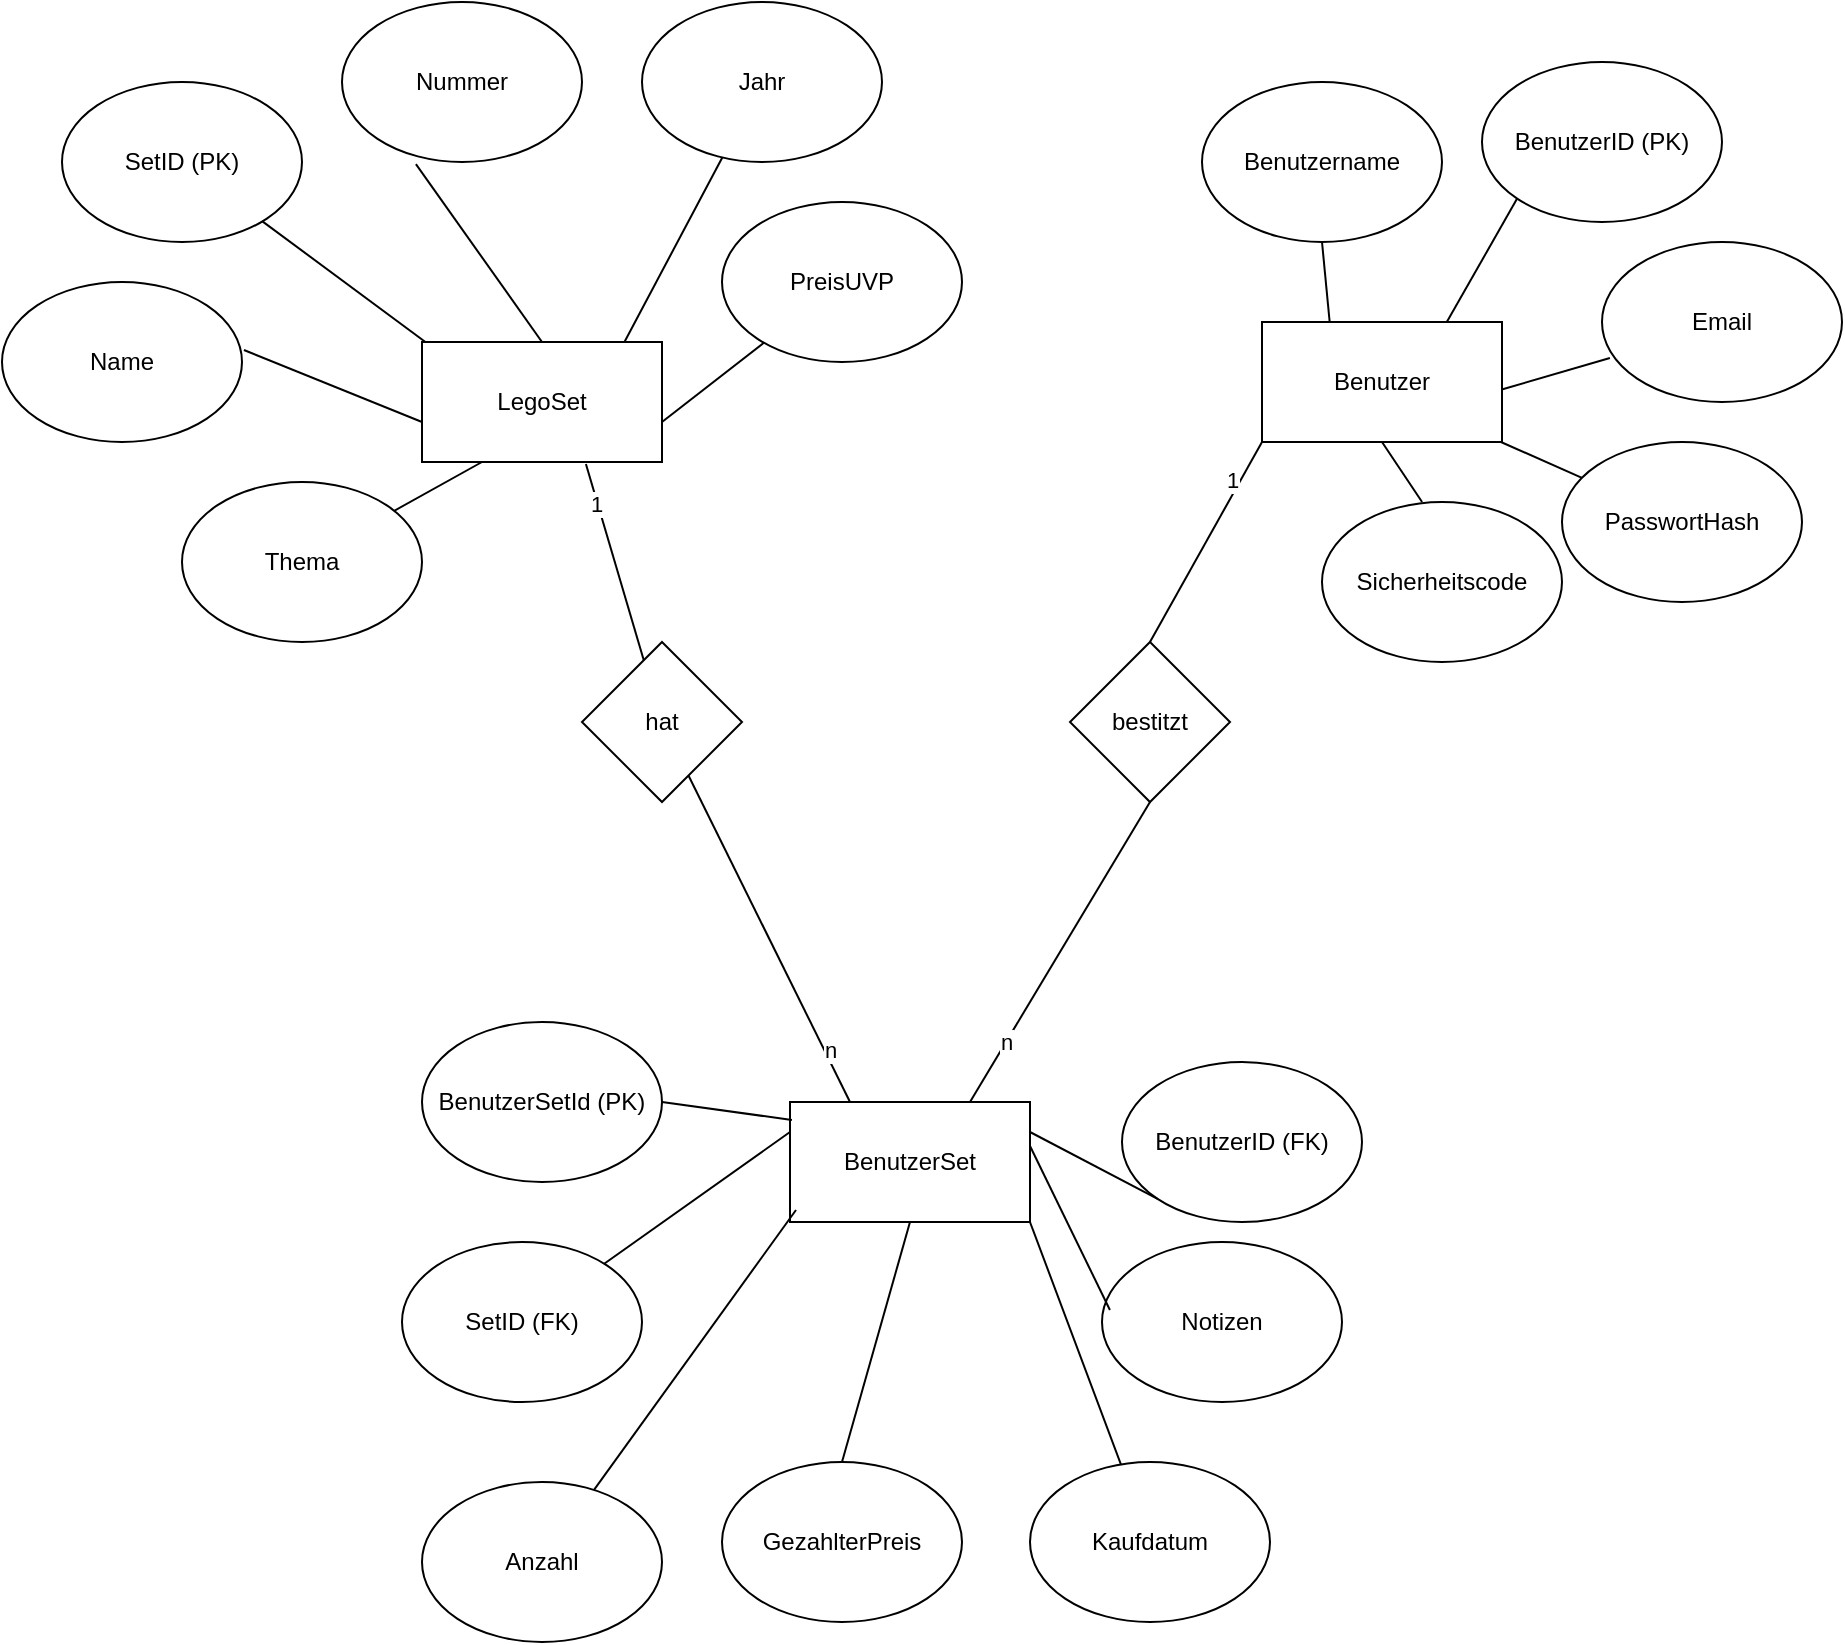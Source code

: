 <mxfile version="27.0.2">
  <diagram name="Seite-1" id="LVmg8ru63Gw0R0ZR-QOf">
    <mxGraphModel dx="2893" dy="1201" grid="1" gridSize="10" guides="1" tooltips="1" connect="1" arrows="1" fold="1" page="1" pageScale="1" pageWidth="827" pageHeight="1169" math="0" shadow="0">
      <root>
        <mxCell id="0" />
        <mxCell id="1" parent="0" />
        <mxCell id="QGIOkb7WZtlhjanWEKie-3" value="BenutzerID (PK)" style="ellipse;whiteSpace=wrap;html=1;" vertex="1" parent="1">
          <mxGeometry x="640" y="120" width="120" height="80" as="geometry" />
        </mxCell>
        <mxCell id="QGIOkb7WZtlhjanWEKie-4" value="Benutzername" style="ellipse;whiteSpace=wrap;html=1;" vertex="1" parent="1">
          <mxGeometry x="500" y="130" width="120" height="80" as="geometry" />
        </mxCell>
        <mxCell id="QGIOkb7WZtlhjanWEKie-5" value="Email" style="ellipse;whiteSpace=wrap;html=1;" vertex="1" parent="1">
          <mxGeometry x="700" y="210" width="120" height="80" as="geometry" />
        </mxCell>
        <mxCell id="QGIOkb7WZtlhjanWEKie-6" value="PasswortHash" style="ellipse;whiteSpace=wrap;html=1;" vertex="1" parent="1">
          <mxGeometry x="680" y="310" width="120" height="80" as="geometry" />
        </mxCell>
        <mxCell id="QGIOkb7WZtlhjanWEKie-7" value="Sicherheitscode" style="ellipse;whiteSpace=wrap;html=1;" vertex="1" parent="1">
          <mxGeometry x="560" y="340" width="120" height="80" as="geometry" />
        </mxCell>
        <mxCell id="QGIOkb7WZtlhjanWEKie-9" value="" style="endArrow=none;html=1;rounded=0;entryX=0.958;entryY=0.725;entryDx=0;entryDy=0;entryPerimeter=0;" edge="1" parent="1" source="QGIOkb7WZtlhjanWEKie-6">
          <mxGeometry width="50" height="50" relative="1" as="geometry">
            <mxPoint x="390" y="640" as="sourcePoint" />
            <mxPoint x="644.96" y="308" as="targetPoint" />
          </mxGeometry>
        </mxCell>
        <mxCell id="QGIOkb7WZtlhjanWEKie-10" value="" style="endArrow=none;html=1;rounded=0;entryX=0.5;entryY=1;entryDx=0;entryDy=0;exitX=0.417;exitY=0;exitDx=0;exitDy=0;exitPerimeter=0;" edge="1" parent="1" source="QGIOkb7WZtlhjanWEKie-7" target="QGIOkb7WZtlhjanWEKie-28">
          <mxGeometry width="50" height="50" relative="1" as="geometry">
            <mxPoint x="710" y="360" as="sourcePoint" />
            <mxPoint x="581.96" y="333.04" as="targetPoint" />
            <Array as="points" />
          </mxGeometry>
        </mxCell>
        <mxCell id="QGIOkb7WZtlhjanWEKie-11" value="" style="endArrow=none;html=1;rounded=0;entryX=0.992;entryY=0.425;entryDx=0;entryDy=0;entryPerimeter=0;exitX=0.033;exitY=0.725;exitDx=0;exitDy=0;exitPerimeter=0;" edge="1" parent="1" source="QGIOkb7WZtlhjanWEKie-5">
          <mxGeometry width="50" height="50" relative="1" as="geometry">
            <mxPoint x="720" y="370" as="sourcePoint" />
            <mxPoint x="649.04" y="284" as="targetPoint" />
          </mxGeometry>
        </mxCell>
        <mxCell id="QGIOkb7WZtlhjanWEKie-12" value="" style="endArrow=none;html=1;rounded=0;exitX=0;exitY=1;exitDx=0;exitDy=0;" edge="1" parent="1" source="QGIOkb7WZtlhjanWEKie-3">
          <mxGeometry width="50" height="50" relative="1" as="geometry">
            <mxPoint x="730" y="380" as="sourcePoint" />
            <mxPoint x="619.479" y="255.161" as="targetPoint" />
          </mxGeometry>
        </mxCell>
        <mxCell id="QGIOkb7WZtlhjanWEKie-13" value="" style="endArrow=none;html=1;rounded=0;exitX=0.5;exitY=1;exitDx=0;exitDy=0;" edge="1" parent="1" source="QGIOkb7WZtlhjanWEKie-4">
          <mxGeometry width="50" height="50" relative="1" as="geometry">
            <mxPoint x="740" y="390" as="sourcePoint" />
            <mxPoint x="564.204" y="253.886" as="targetPoint" />
          </mxGeometry>
        </mxCell>
        <mxCell id="QGIOkb7WZtlhjanWEKie-15" value="SetID (PK)" style="ellipse;whiteSpace=wrap;html=1;" vertex="1" parent="1">
          <mxGeometry x="-70" y="130" width="120" height="80" as="geometry" />
        </mxCell>
        <mxCell id="QGIOkb7WZtlhjanWEKie-16" value="" style="endArrow=none;html=1;rounded=0;exitX=0;exitY=0;exitDx=0;exitDy=0;" edge="1" parent="1" target="QGIOkb7WZtlhjanWEKie-15">
          <mxGeometry width="50" height="50" relative="1" as="geometry">
            <mxPoint x="127.574" y="271.716" as="sourcePoint" />
            <mxPoint x="440" y="590" as="targetPoint" />
          </mxGeometry>
        </mxCell>
        <mxCell id="QGIOkb7WZtlhjanWEKie-18" value="Nummer" style="ellipse;whiteSpace=wrap;html=1;" vertex="1" parent="1">
          <mxGeometry x="70" y="90" width="120" height="80" as="geometry" />
        </mxCell>
        <mxCell id="QGIOkb7WZtlhjanWEKie-19" value="Name" style="ellipse;whiteSpace=wrap;html=1;" vertex="1" parent="1">
          <mxGeometry x="-100" y="230" width="120" height="80" as="geometry" />
        </mxCell>
        <mxCell id="QGIOkb7WZtlhjanWEKie-20" value="Thema" style="ellipse;whiteSpace=wrap;html=1;" vertex="1" parent="1">
          <mxGeometry x="-10" y="330" width="120" height="80" as="geometry" />
        </mxCell>
        <mxCell id="QGIOkb7WZtlhjanWEKie-21" value="Jahr" style="ellipse;whiteSpace=wrap;html=1;" vertex="1" parent="1">
          <mxGeometry x="220" y="90" width="120" height="80" as="geometry" />
        </mxCell>
        <mxCell id="QGIOkb7WZtlhjanWEKie-22" value="PreisUVP" style="ellipse;whiteSpace=wrap;html=1;" vertex="1" parent="1">
          <mxGeometry x="260" y="190" width="120" height="80" as="geometry" />
        </mxCell>
        <mxCell id="QGIOkb7WZtlhjanWEKie-23" value="" style="endArrow=none;html=1;rounded=0;entryX=0.308;entryY=1.013;entryDx=0;entryDy=0;entryPerimeter=0;exitX=0.5;exitY=0;exitDx=0;exitDy=0;" edge="1" parent="1" target="QGIOkb7WZtlhjanWEKie-18">
          <mxGeometry width="50" height="50" relative="1" as="geometry">
            <mxPoint x="170" y="260" as="sourcePoint" />
            <mxPoint x="70" y="205" as="targetPoint" />
          </mxGeometry>
        </mxCell>
        <mxCell id="QGIOkb7WZtlhjanWEKie-24" value="" style="endArrow=none;html=1;rounded=0;exitX=0.817;exitY=0.075;exitDx=0;exitDy=0;exitPerimeter=0;" edge="1" parent="1" target="QGIOkb7WZtlhjanWEKie-21">
          <mxGeometry width="50" height="50" relative="1" as="geometry">
            <mxPoint x="208.04" y="266" as="sourcePoint" />
            <mxPoint x="177" y="221" as="targetPoint" />
          </mxGeometry>
        </mxCell>
        <mxCell id="QGIOkb7WZtlhjanWEKie-25" value="" style="endArrow=none;html=1;rounded=0;exitX=1;exitY=0.5;exitDx=0;exitDy=0;" edge="1" parent="1" target="QGIOkb7WZtlhjanWEKie-22">
          <mxGeometry width="50" height="50" relative="1" as="geometry">
            <mxPoint x="230" y="300" as="sourcePoint" />
            <mxPoint x="187" y="231" as="targetPoint" />
          </mxGeometry>
        </mxCell>
        <mxCell id="QGIOkb7WZtlhjanWEKie-26" value="" style="endArrow=none;html=1;rounded=0;entryX=0.25;entryY=1;entryDx=0;entryDy=0;" edge="1" parent="1" source="QGIOkb7WZtlhjanWEKie-20" target="QGIOkb7WZtlhjanWEKie-29">
          <mxGeometry width="50" height="50" relative="1" as="geometry">
            <mxPoint x="200" y="280" as="sourcePoint" />
            <mxPoint x="136.718" y="333.282" as="targetPoint" />
          </mxGeometry>
        </mxCell>
        <mxCell id="QGIOkb7WZtlhjanWEKie-27" value="" style="endArrow=none;html=1;rounded=0;entryX=1.008;entryY=0.425;entryDx=0;entryDy=0;entryPerimeter=0;exitX=0;exitY=0.5;exitDx=0;exitDy=0;" edge="1" parent="1" target="QGIOkb7WZtlhjanWEKie-19">
          <mxGeometry width="50" height="50" relative="1" as="geometry">
            <mxPoint x="110" y="300" as="sourcePoint" />
            <mxPoint x="207" y="251" as="targetPoint" />
          </mxGeometry>
        </mxCell>
        <mxCell id="QGIOkb7WZtlhjanWEKie-28" value="Benutzer" style="rounded=0;whiteSpace=wrap;html=1;" vertex="1" parent="1">
          <mxGeometry x="530" y="250" width="120" height="60" as="geometry" />
        </mxCell>
        <mxCell id="QGIOkb7WZtlhjanWEKie-29" value="LegoSet" style="rounded=0;whiteSpace=wrap;html=1;" vertex="1" parent="1">
          <mxGeometry x="110" y="260" width="120" height="60" as="geometry" />
        </mxCell>
        <mxCell id="QGIOkb7WZtlhjanWEKie-31" value="BenutzerSet" style="rounded=0;whiteSpace=wrap;html=1;" vertex="1" parent="1">
          <mxGeometry x="294" y="640" width="120" height="60" as="geometry" />
        </mxCell>
        <mxCell id="QGIOkb7WZtlhjanWEKie-32" value="BenutzerSetId (PK)" style="ellipse;whiteSpace=wrap;html=1;" vertex="1" parent="1">
          <mxGeometry x="110" y="600" width="120" height="80" as="geometry" />
        </mxCell>
        <mxCell id="QGIOkb7WZtlhjanWEKie-33" value="BenutzerID (FK)" style="ellipse;whiteSpace=wrap;html=1;" vertex="1" parent="1">
          <mxGeometry x="460" y="620" width="120" height="80" as="geometry" />
        </mxCell>
        <mxCell id="QGIOkb7WZtlhjanWEKie-34" value="SetID (FK)" style="ellipse;whiteSpace=wrap;html=1;" vertex="1" parent="1">
          <mxGeometry x="100" y="710" width="120" height="80" as="geometry" />
        </mxCell>
        <mxCell id="QGIOkb7WZtlhjanWEKie-35" value="Anzahl" style="ellipse;whiteSpace=wrap;html=1;" vertex="1" parent="1">
          <mxGeometry x="110" y="830" width="120" height="80" as="geometry" />
        </mxCell>
        <mxCell id="QGIOkb7WZtlhjanWEKie-36" value="GezahlterPreis" style="ellipse;whiteSpace=wrap;html=1;" vertex="1" parent="1">
          <mxGeometry x="260" y="820" width="120" height="80" as="geometry" />
        </mxCell>
        <mxCell id="QGIOkb7WZtlhjanWEKie-37" value="Kaufdatum" style="ellipse;whiteSpace=wrap;html=1;" vertex="1" parent="1">
          <mxGeometry x="414" y="820" width="120" height="80" as="geometry" />
        </mxCell>
        <mxCell id="QGIOkb7WZtlhjanWEKie-38" value="Notizen" style="ellipse;whiteSpace=wrap;html=1;" vertex="1" parent="1">
          <mxGeometry x="450" y="710" width="120" height="80" as="geometry" />
        </mxCell>
        <mxCell id="QGIOkb7WZtlhjanWEKie-39" value="" style="endArrow=none;html=1;rounded=0;entryX=0;entryY=1;entryDx=0;entryDy=0;exitX=1;exitY=0.25;exitDx=0;exitDy=0;" edge="1" parent="1" source="QGIOkb7WZtlhjanWEKie-31" target="QGIOkb7WZtlhjanWEKie-33">
          <mxGeometry width="50" height="50" relative="1" as="geometry">
            <mxPoint x="390" y="640" as="sourcePoint" />
            <mxPoint x="440" y="590" as="targetPoint" />
          </mxGeometry>
        </mxCell>
        <mxCell id="QGIOkb7WZtlhjanWEKie-40" value="" style="endArrow=none;html=1;rounded=0;entryX=0.033;entryY=0.425;entryDx=0;entryDy=0;entryPerimeter=0;exitX=1;exitY=0.367;exitDx=0;exitDy=0;exitPerimeter=0;" edge="1" parent="1" source="QGIOkb7WZtlhjanWEKie-31" target="QGIOkb7WZtlhjanWEKie-38">
          <mxGeometry width="50" height="50" relative="1" as="geometry">
            <mxPoint x="400" y="650" as="sourcePoint" />
            <mxPoint x="458" y="623" as="targetPoint" />
          </mxGeometry>
        </mxCell>
        <mxCell id="QGIOkb7WZtlhjanWEKie-41" value="" style="endArrow=none;html=1;rounded=0;exitX=1;exitY=1;exitDx=0;exitDy=0;" edge="1" parent="1" source="QGIOkb7WZtlhjanWEKie-31" target="QGIOkb7WZtlhjanWEKie-37">
          <mxGeometry width="50" height="50" relative="1" as="geometry">
            <mxPoint x="410" y="660" as="sourcePoint" />
            <mxPoint x="468" y="633" as="targetPoint" />
          </mxGeometry>
        </mxCell>
        <mxCell id="QGIOkb7WZtlhjanWEKie-42" value="" style="endArrow=none;html=1;rounded=0;entryX=0.5;entryY=0;entryDx=0;entryDy=0;exitX=0.5;exitY=1;exitDx=0;exitDy=0;" edge="1" parent="1" source="QGIOkb7WZtlhjanWEKie-31" target="QGIOkb7WZtlhjanWEKie-36">
          <mxGeometry width="50" height="50" relative="1" as="geometry">
            <mxPoint x="420" y="670" as="sourcePoint" />
            <mxPoint x="478" y="643" as="targetPoint" />
          </mxGeometry>
        </mxCell>
        <mxCell id="QGIOkb7WZtlhjanWEKie-43" value="" style="endArrow=none;html=1;rounded=0;entryX=0.025;entryY=0.9;entryDx=0;entryDy=0;entryPerimeter=0;" edge="1" parent="1" source="QGIOkb7WZtlhjanWEKie-35" target="QGIOkb7WZtlhjanWEKie-31">
          <mxGeometry width="50" height="50" relative="1" as="geometry">
            <mxPoint x="430" y="680" as="sourcePoint" />
            <mxPoint x="488" y="653" as="targetPoint" />
          </mxGeometry>
        </mxCell>
        <mxCell id="QGIOkb7WZtlhjanWEKie-44" value="" style="endArrow=none;html=1;rounded=0;exitX=0;exitY=0.25;exitDx=0;exitDy=0;" edge="1" parent="1" source="QGIOkb7WZtlhjanWEKie-31" target="QGIOkb7WZtlhjanWEKie-34">
          <mxGeometry width="50" height="50" relative="1" as="geometry">
            <mxPoint x="290" y="660" as="sourcePoint" />
            <mxPoint x="498" y="663" as="targetPoint" />
          </mxGeometry>
        </mxCell>
        <mxCell id="QGIOkb7WZtlhjanWEKie-46" value="" style="endArrow=none;html=1;rounded=0;exitX=1;exitY=0.5;exitDx=0;exitDy=0;entryX=0.008;entryY=0.15;entryDx=0;entryDy=0;entryPerimeter=0;" edge="1" parent="1" source="QGIOkb7WZtlhjanWEKie-32" target="QGIOkb7WZtlhjanWEKie-31">
          <mxGeometry width="50" height="50" relative="1" as="geometry">
            <mxPoint x="460" y="710" as="sourcePoint" />
            <mxPoint x="290" y="650" as="targetPoint" />
          </mxGeometry>
        </mxCell>
        <mxCell id="QGIOkb7WZtlhjanWEKie-47" value="hat" style="rhombus;whiteSpace=wrap;html=1;" vertex="1" parent="1">
          <mxGeometry x="190" y="410" width="80" height="80" as="geometry" />
        </mxCell>
        <mxCell id="QGIOkb7WZtlhjanWEKie-48" value="bestitzt" style="rhombus;whiteSpace=wrap;html=1;" vertex="1" parent="1">
          <mxGeometry x="434" y="410" width="80" height="80" as="geometry" />
        </mxCell>
        <mxCell id="QGIOkb7WZtlhjanWEKie-49" value="" style="endArrow=none;html=1;rounded=0;entryX=0;entryY=1;entryDx=0;entryDy=0;exitX=0.5;exitY=0;exitDx=0;exitDy=0;" edge="1" parent="1" source="QGIOkb7WZtlhjanWEKie-48" target="QGIOkb7WZtlhjanWEKie-28">
          <mxGeometry width="50" height="50" relative="1" as="geometry">
            <mxPoint x="620" y="350" as="sourcePoint" />
            <mxPoint x="600" y="320" as="targetPoint" />
            <Array as="points" />
          </mxGeometry>
        </mxCell>
        <mxCell id="QGIOkb7WZtlhjanWEKie-55" value="1" style="edgeLabel;html=1;align=center;verticalAlign=middle;resizable=0;points=[];" vertex="1" connectable="0" parent="QGIOkb7WZtlhjanWEKie-49">
          <mxGeometry x="0.583" y="4" relative="1" as="geometry">
            <mxPoint as="offset" />
          </mxGeometry>
        </mxCell>
        <mxCell id="QGIOkb7WZtlhjanWEKie-50" value="" style="endArrow=none;html=1;rounded=0;entryX=0.75;entryY=0;entryDx=0;entryDy=0;exitX=0.5;exitY=1;exitDx=0;exitDy=0;" edge="1" parent="1" source="QGIOkb7WZtlhjanWEKie-48" target="QGIOkb7WZtlhjanWEKie-31">
          <mxGeometry width="50" height="50" relative="1" as="geometry">
            <mxPoint x="484" y="420" as="sourcePoint" />
            <mxPoint x="540" y="320" as="targetPoint" />
            <Array as="points" />
          </mxGeometry>
        </mxCell>
        <mxCell id="QGIOkb7WZtlhjanWEKie-56" value="n" style="edgeLabel;html=1;align=center;verticalAlign=middle;resizable=0;points=[];" vertex="1" connectable="0" parent="QGIOkb7WZtlhjanWEKie-50">
          <mxGeometry x="0.6" relative="1" as="geometry">
            <mxPoint as="offset" />
          </mxGeometry>
        </mxCell>
        <mxCell id="QGIOkb7WZtlhjanWEKie-51" value="" style="endArrow=none;html=1;rounded=0;entryX=0.683;entryY=1.017;entryDx=0;entryDy=0;entryPerimeter=0;" edge="1" parent="1" source="QGIOkb7WZtlhjanWEKie-47" target="QGIOkb7WZtlhjanWEKie-29">
          <mxGeometry width="50" height="50" relative="1" as="geometry">
            <mxPoint x="106" y="354" as="sourcePoint" />
            <mxPoint x="150" y="330" as="targetPoint" />
          </mxGeometry>
        </mxCell>
        <mxCell id="QGIOkb7WZtlhjanWEKie-53" value="1" style="edgeLabel;html=1;align=center;verticalAlign=middle;resizable=0;points=[];" vertex="1" connectable="0" parent="QGIOkb7WZtlhjanWEKie-51">
          <mxGeometry x="0.597" y="1" relative="1" as="geometry">
            <mxPoint as="offset" />
          </mxGeometry>
        </mxCell>
        <mxCell id="QGIOkb7WZtlhjanWEKie-52" value="" style="endArrow=none;html=1;rounded=0;entryX=0.25;entryY=0;entryDx=0;entryDy=0;" edge="1" parent="1" source="QGIOkb7WZtlhjanWEKie-47" target="QGIOkb7WZtlhjanWEKie-31">
          <mxGeometry width="50" height="50" relative="1" as="geometry">
            <mxPoint x="231" y="429" as="sourcePoint" />
            <mxPoint x="202" y="331" as="targetPoint" />
          </mxGeometry>
        </mxCell>
        <mxCell id="QGIOkb7WZtlhjanWEKie-54" value="n" style="edgeLabel;html=1;align=center;verticalAlign=middle;resizable=0;points=[];" vertex="1" connectable="0" parent="QGIOkb7WZtlhjanWEKie-52">
          <mxGeometry x="0.691" y="2" relative="1" as="geometry">
            <mxPoint as="offset" />
          </mxGeometry>
        </mxCell>
      </root>
    </mxGraphModel>
  </diagram>
</mxfile>
